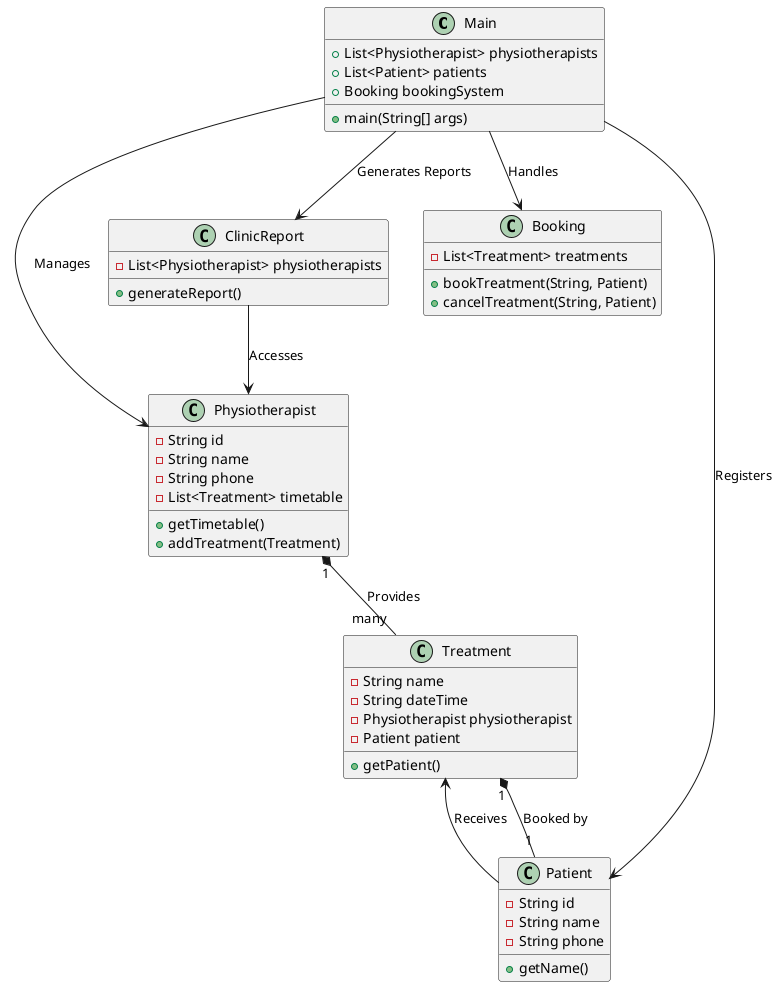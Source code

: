 @startuml
class Main {
    + List<Physiotherapist> physiotherapists
    + List<Patient> patients
    + Booking bookingSystem
    + main(String[] args)
}

class Physiotherapist {
    - String id
    - String name
    - String phone
    - List<Treatment> timetable
    + getTimetable()
    + addTreatment(Treatment)
}

class Treatment {
    - String name
    - String dateTime
    - Physiotherapist physiotherapist
    - Patient patient
    + getPatient()
}

class Patient {
    - String id
    - String name
    - String phone
    + getName()
}

class Booking {
    - List<Treatment> treatments
    + bookTreatment(String, Patient)
    + cancelTreatment(String, Patient)
}

class ClinicReport {
    - List<Physiotherapist> physiotherapists
    + generateReport()
}

' UML Relationships
Main --> Physiotherapist : "Manages"
Main --> Patient : "Registers"
Main --> Booking : "Handles"
Main --> ClinicReport : "Generates Reports"

ClinicReport --> Physiotherapist : "Accesses"
Physiotherapist "1" *-- "many" Treatment : Provides
Treatment "1" *-- "1" Patient : Booked by
Patient --> Treatment : Receives
@enduml
